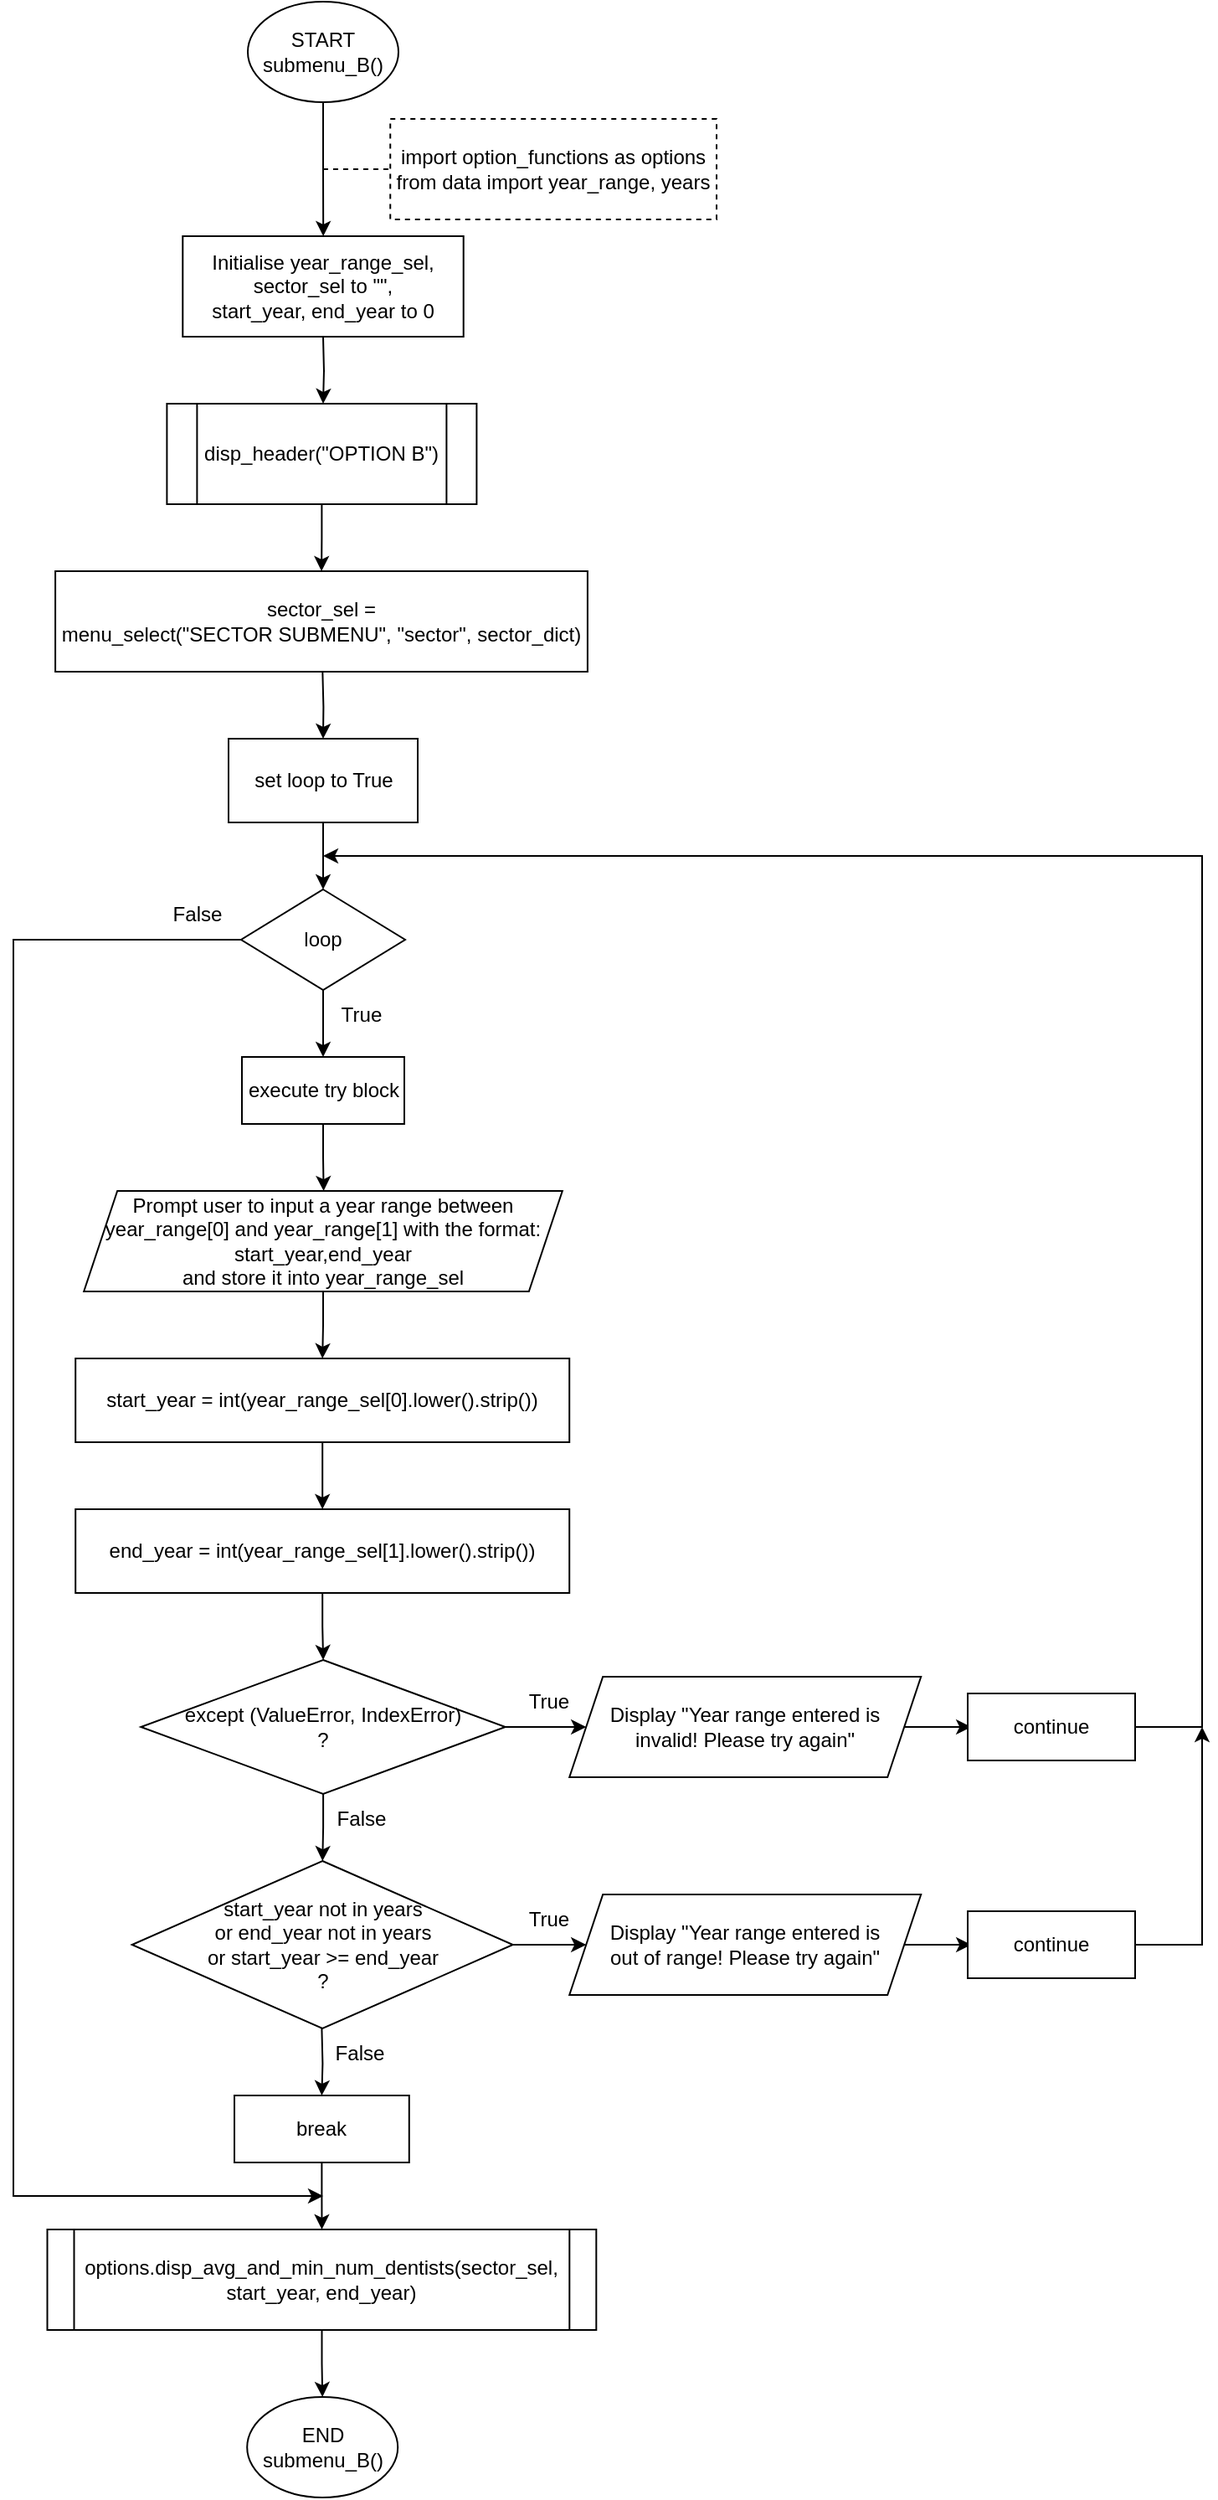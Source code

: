 <mxfile version="20.7.4" type="github">
  <diagram id="cnmpXG4j4oixxMg7yirP" name="Page-1">
    <mxGraphModel dx="616" dy="573" grid="1" gridSize="10" guides="1" tooltips="1" connect="1" arrows="1" fold="1" page="1" pageScale="1" pageWidth="850" pageHeight="1100" math="0" shadow="0">
      <root>
        <mxCell id="0" />
        <mxCell id="1" parent="0" />
        <mxCell id="Wt7Fl3WcNKR1P980c0bw-1" value="" style="edgeStyle=orthogonalEdgeStyle;rounded=0;orthogonalLoop=1;jettySize=auto;html=1;" parent="1" source="Wt7Fl3WcNKR1P980c0bw-2" edge="1">
          <mxGeometry relative="1" as="geometry">
            <mxPoint x="215.1" y="140" as="targetPoint" />
          </mxGeometry>
        </mxCell>
        <mxCell id="Wt7Fl3WcNKR1P980c0bw-2" value="START&lt;br&gt;submenu_B()" style="ellipse;whiteSpace=wrap;html=1;rounded=0;" parent="1" vertex="1">
          <mxGeometry x="170" width="90" height="60" as="geometry" />
        </mxCell>
        <mxCell id="Wt7Fl3WcNKR1P980c0bw-3" value="&lt;div&gt;import option_functions as options&lt;/div&gt;&lt;div&gt;from data import year_range, years&lt;/div&gt;" style="rounded=0;whiteSpace=wrap;html=1;glass=0;dashed=1;" parent="1" vertex="1">
          <mxGeometry x="255.12" y="70" width="194.88" height="60" as="geometry" />
        </mxCell>
        <mxCell id="Wt7Fl3WcNKR1P980c0bw-4" value="" style="endArrow=none;dashed=1;html=1;rounded=0;strokeColor=default;entryX=0;entryY=0.5;entryDx=0;entryDy=0;" parent="1" target="Wt7Fl3WcNKR1P980c0bw-3" edge="1">
          <mxGeometry width="50" height="50" relative="1" as="geometry">
            <mxPoint x="215" y="100" as="sourcePoint" />
            <mxPoint x="407.12" y="320" as="targetPoint" />
          </mxGeometry>
        </mxCell>
        <mxCell id="Wt7Fl3WcNKR1P980c0bw-56" value="" style="edgeStyle=orthogonalEdgeStyle;rounded=0;orthogonalLoop=1;jettySize=auto;html=1;" parent="1" edge="1">
          <mxGeometry relative="1" as="geometry">
            <mxPoint x="215" y="200" as="sourcePoint" />
            <mxPoint x="215" y="240" as="targetPoint" />
          </mxGeometry>
        </mxCell>
        <mxCell id="Wt7Fl3WcNKR1P980c0bw-8" value="" style="edgeStyle=orthogonalEdgeStyle;rounded=0;orthogonalLoop=1;jettySize=auto;html=1;" parent="1" target="Wt7Fl3WcNKR1P980c0bw-10" edge="1">
          <mxGeometry relative="1" as="geometry">
            <mxPoint x="214.667" y="400" as="sourcePoint" />
          </mxGeometry>
        </mxCell>
        <mxCell id="Wt7Fl3WcNKR1P980c0bw-9" value="" style="edgeStyle=orthogonalEdgeStyle;rounded=0;orthogonalLoop=1;jettySize=auto;html=1;" parent="1" source="Wt7Fl3WcNKR1P980c0bw-10" target="Wt7Fl3WcNKR1P980c0bw-13" edge="1">
          <mxGeometry relative="1" as="geometry" />
        </mxCell>
        <mxCell id="Wt7Fl3WcNKR1P980c0bw-10" value="set loop to True" style="rounded=0;whiteSpace=wrap;html=1;" parent="1" vertex="1">
          <mxGeometry x="158.5" y="440" width="113" height="50" as="geometry" />
        </mxCell>
        <mxCell id="Wt7Fl3WcNKR1P980c0bw-11" value="" style="edgeStyle=orthogonalEdgeStyle;rounded=0;orthogonalLoop=1;jettySize=auto;html=1;" parent="1" source="Wt7Fl3WcNKR1P980c0bw-13" edge="1">
          <mxGeometry relative="1" as="geometry">
            <mxPoint x="215" y="630" as="targetPoint" />
          </mxGeometry>
        </mxCell>
        <mxCell id="Wt7Fl3WcNKR1P980c0bw-60" style="edgeStyle=orthogonalEdgeStyle;rounded=0;orthogonalLoop=1;jettySize=auto;html=1;exitX=0;exitY=0.5;exitDx=0;exitDy=0;" parent="1" source="Wt7Fl3WcNKR1P980c0bw-13" edge="1">
          <mxGeometry relative="1" as="geometry">
            <mxPoint x="215" y="1310" as="targetPoint" />
            <Array as="points">
              <mxPoint x="30" y="560" />
            </Array>
          </mxGeometry>
        </mxCell>
        <mxCell id="Wt7Fl3WcNKR1P980c0bw-13" value="loop" style="rhombus;whiteSpace=wrap;html=1;rounded=0;" parent="1" vertex="1">
          <mxGeometry x="166" y="530" width="98" height="60" as="geometry" />
        </mxCell>
        <mxCell id="Wt7Fl3WcNKR1P980c0bw-14" value="True" style="text;html=1;strokeColor=none;fillColor=none;align=center;verticalAlign=middle;whiteSpace=wrap;rounded=0;fontFamily=Helvetica;fontSize=12.1;" parent="1" vertex="1">
          <mxGeometry x="208" y="590" width="60" height="30" as="geometry" />
        </mxCell>
        <mxCell id="Wt7Fl3WcNKR1P980c0bw-15" value="False" style="text;html=1;strokeColor=none;fillColor=none;align=center;verticalAlign=middle;whiteSpace=wrap;rounded=0;fontFamily=Helvetica;fontSize=12.1;" parent="1" vertex="1">
          <mxGeometry x="110" y="530" width="60" height="30" as="geometry" />
        </mxCell>
        <mxCell id="Wt7Fl3WcNKR1P980c0bw-16" value="" style="edgeStyle=orthogonalEdgeStyle;rounded=0;orthogonalLoop=1;jettySize=auto;html=1;" parent="1" source="Wt7Fl3WcNKR1P980c0bw-17" edge="1">
          <mxGeometry relative="1" as="geometry">
            <mxPoint x="215.3" y="710" as="targetPoint" />
          </mxGeometry>
        </mxCell>
        <mxCell id="Wt7Fl3WcNKR1P980c0bw-17" value="execute try block" style="rounded=0;whiteSpace=wrap;html=1;" parent="1" vertex="1">
          <mxGeometry x="166.5" y="630" width="97" height="40" as="geometry" />
        </mxCell>
        <mxCell id="Wt7Fl3WcNKR1P980c0bw-19" value="" style="edgeStyle=orthogonalEdgeStyle;rounded=0;orthogonalLoop=1;jettySize=auto;html=1;" parent="1" source="Wt7Fl3WcNKR1P980c0bw-21" target="Wt7Fl3WcNKR1P980c0bw-24" edge="1">
          <mxGeometry relative="1" as="geometry" />
        </mxCell>
        <mxCell id="Wt7Fl3WcNKR1P980c0bw-20" value="" style="edgeStyle=orthogonalEdgeStyle;rounded=0;orthogonalLoop=1;jettySize=auto;html=1;" parent="1" source="Wt7Fl3WcNKR1P980c0bw-21" target="Wt7Fl3WcNKR1P980c0bw-31" edge="1">
          <mxGeometry relative="1" as="geometry" />
        </mxCell>
        <mxCell id="Wt7Fl3WcNKR1P980c0bw-21" value="except (ValueError, IndexError)&lt;br&gt;?" style="rhombus;whiteSpace=wrap;html=1;" parent="1" vertex="1">
          <mxGeometry x="106.15" y="990" width="217.7" height="80" as="geometry" />
        </mxCell>
        <mxCell id="Wt7Fl3WcNKR1P980c0bw-48" value="" style="edgeStyle=orthogonalEdgeStyle;rounded=0;orthogonalLoop=1;jettySize=auto;html=1;" parent="1" source="Wt7Fl3WcNKR1P980c0bw-22" target="Wt7Fl3WcNKR1P980c0bw-47" edge="1">
          <mxGeometry relative="1" as="geometry" />
        </mxCell>
        <mxCell id="Wt7Fl3WcNKR1P980c0bw-22" value="Prompt user to input a year range between year_range[0] and year_range[1] with the format: start_year,end_year &lt;br&gt;and store it into year_range_sel" style="shape=parallelogram;perimeter=parallelogramPerimeter;whiteSpace=wrap;html=1;fixedSize=1;" parent="1" vertex="1">
          <mxGeometry x="72.09" y="710" width="285.82" height="60" as="geometry" />
        </mxCell>
        <mxCell id="Wt7Fl3WcNKR1P980c0bw-23" value="" style="edgeStyle=orthogonalEdgeStyle;rounded=0;orthogonalLoop=1;jettySize=auto;html=1;" parent="1" source="Wt7Fl3WcNKR1P980c0bw-24" edge="1">
          <mxGeometry relative="1" as="geometry">
            <mxPoint x="602.1" y="1030" as="targetPoint" />
          </mxGeometry>
        </mxCell>
        <mxCell id="Wt7Fl3WcNKR1P980c0bw-24" value="Display &quot;Year range entered is&lt;br style=&quot;border-color: var(--border-color);&quot;&gt;invalid! Please try again&quot;" style="shape=parallelogram;perimeter=parallelogramPerimeter;whiteSpace=wrap;html=1;fixedSize=1;" parent="1" vertex="1">
          <mxGeometry x="362.1" y="1000" width="210" height="60" as="geometry" />
        </mxCell>
        <mxCell id="Wt7Fl3WcNKR1P980c0bw-27" value="True" style="text;html=1;strokeColor=none;fillColor=none;align=center;verticalAlign=middle;whiteSpace=wrap;rounded=0;" parent="1" vertex="1">
          <mxGeometry x="320" y="1000" width="60" height="30" as="geometry" />
        </mxCell>
        <mxCell id="Wt7Fl3WcNKR1P980c0bw-57" style="edgeStyle=orthogonalEdgeStyle;rounded=0;orthogonalLoop=1;jettySize=auto;html=1;exitX=1;exitY=0.5;exitDx=0;exitDy=0;" parent="1" source="Wt7Fl3WcNKR1P980c0bw-29" edge="1">
          <mxGeometry relative="1" as="geometry">
            <mxPoint x="215" y="510" as="targetPoint" />
            <Array as="points">
              <mxPoint x="740" y="1030" />
              <mxPoint x="740" y="510" />
            </Array>
          </mxGeometry>
        </mxCell>
        <mxCell id="Wt7Fl3WcNKR1P980c0bw-29" value="continue" style="rounded=0;whiteSpace=wrap;html=1;" parent="1" vertex="1">
          <mxGeometry x="600.0" y="1010" width="100" height="40" as="geometry" />
        </mxCell>
        <mxCell id="Wt7Fl3WcNKR1P980c0bw-53" value="" style="edgeStyle=orthogonalEdgeStyle;rounded=0;orthogonalLoop=1;jettySize=auto;html=1;" parent="1" source="Wt7Fl3WcNKR1P980c0bw-31" target="Wt7Fl3WcNKR1P980c0bw-33" edge="1">
          <mxGeometry relative="1" as="geometry" />
        </mxCell>
        <mxCell id="Wt7Fl3WcNKR1P980c0bw-31" value="start_year not in years &lt;br&gt;or end_year not in years &lt;br&gt;or start_year &amp;gt;= end_year&lt;br&gt;?" style="rhombus;whiteSpace=wrap;html=1;" parent="1" vertex="1">
          <mxGeometry x="100.85" y="1110" width="227.5" height="100" as="geometry" />
        </mxCell>
        <mxCell id="Wt7Fl3WcNKR1P980c0bw-32" value="" style="edgeStyle=orthogonalEdgeStyle;rounded=0;orthogonalLoop=1;jettySize=auto;html=1;" parent="1" source="Wt7Fl3WcNKR1P980c0bw-33" edge="1">
          <mxGeometry relative="1" as="geometry">
            <mxPoint x="602.1" y="1160" as="targetPoint" />
          </mxGeometry>
        </mxCell>
        <mxCell id="Wt7Fl3WcNKR1P980c0bw-33" value="Display &quot;Year range entered is &lt;br&gt;out of range! Please try again&quot;" style="shape=parallelogram;perimeter=parallelogramPerimeter;whiteSpace=wrap;html=1;fixedSize=1;" parent="1" vertex="1">
          <mxGeometry x="362.1" y="1130" width="210" height="60" as="geometry" />
        </mxCell>
        <mxCell id="Wt7Fl3WcNKR1P980c0bw-58" style="edgeStyle=orthogonalEdgeStyle;rounded=0;orthogonalLoop=1;jettySize=auto;html=1;exitX=1;exitY=0.5;exitDx=0;exitDy=0;" parent="1" source="Wt7Fl3WcNKR1P980c0bw-37" edge="1">
          <mxGeometry relative="1" as="geometry">
            <mxPoint x="740" y="1030" as="targetPoint" />
            <Array as="points">
              <mxPoint x="740" y="1160" />
              <mxPoint x="740" y="1030" />
            </Array>
          </mxGeometry>
        </mxCell>
        <mxCell id="Wt7Fl3WcNKR1P980c0bw-37" value="continue" style="rounded=0;whiteSpace=wrap;html=1;" parent="1" vertex="1">
          <mxGeometry x="600.0" y="1140" width="100" height="40" as="geometry" />
        </mxCell>
        <mxCell id="Wt7Fl3WcNKR1P980c0bw-38" value="True" style="text;html=1;strokeColor=none;fillColor=none;align=center;verticalAlign=middle;whiteSpace=wrap;rounded=0;" parent="1" vertex="1">
          <mxGeometry x="320" y="1130" width="60" height="30" as="geometry" />
        </mxCell>
        <mxCell id="Wt7Fl3WcNKR1P980c0bw-39" value="False" style="text;html=1;strokeColor=none;fillColor=none;align=center;verticalAlign=middle;whiteSpace=wrap;rounded=0;fontFamily=Helvetica;fontSize=12.1;" parent="1" vertex="1">
          <mxGeometry x="208" y="1070" width="60" height="30" as="geometry" />
        </mxCell>
        <mxCell id="Wt7Fl3WcNKR1P980c0bw-40" value="" style="edgeStyle=orthogonalEdgeStyle;rounded=0;orthogonalLoop=1;jettySize=auto;html=1;" parent="1" target="Wt7Fl3WcNKR1P980c0bw-42" edge="1">
          <mxGeometry relative="1" as="geometry">
            <mxPoint x="214.2" y="1210" as="sourcePoint" />
          </mxGeometry>
        </mxCell>
        <mxCell id="Wt7Fl3WcNKR1P980c0bw-61" value="" style="edgeStyle=orthogonalEdgeStyle;rounded=0;orthogonalLoop=1;jettySize=auto;html=1;" parent="1" source="Wt7Fl3WcNKR1P980c0bw-42" target="Wt7Fl3WcNKR1P980c0bw-45" edge="1">
          <mxGeometry relative="1" as="geometry" />
        </mxCell>
        <mxCell id="Wt7Fl3WcNKR1P980c0bw-42" value="break" style="whiteSpace=wrap;html=1;" parent="1" vertex="1">
          <mxGeometry x="162.01" y="1250" width="104.38" height="40" as="geometry" />
        </mxCell>
        <mxCell id="Wt7Fl3WcNKR1P980c0bw-43" value="False" style="text;html=1;strokeColor=none;fillColor=none;align=center;verticalAlign=middle;whiteSpace=wrap;rounded=0;fontFamily=Helvetica;fontSize=12.1;" parent="1" vertex="1">
          <mxGeometry x="207.2" y="1210" width="60" height="30" as="geometry" />
        </mxCell>
        <mxCell id="Wt7Fl3WcNKR1P980c0bw-44" value="" style="edgeStyle=orthogonalEdgeStyle;rounded=0;orthogonalLoop=1;jettySize=auto;html=1;" parent="1" source="Wt7Fl3WcNKR1P980c0bw-45" target="Wt7Fl3WcNKR1P980c0bw-46" edge="1">
          <mxGeometry relative="1" as="geometry" />
        </mxCell>
        <mxCell id="Wt7Fl3WcNKR1P980c0bw-45" value="options.disp_avg_and_min_num_dentists(sector_sel, start_year, end_year)" style="shape=process;whiteSpace=wrap;html=1;backgroundOutline=1;size=0.049;" parent="1" vertex="1">
          <mxGeometry x="50.25" y="1330" width="327.9" height="60" as="geometry" />
        </mxCell>
        <mxCell id="Wt7Fl3WcNKR1P980c0bw-46" value="END&lt;br&gt;submenu_B()" style="ellipse;whiteSpace=wrap;html=1;rounded=0;" parent="1" vertex="1">
          <mxGeometry x="169.6" y="1430" width="90" height="60" as="geometry" />
        </mxCell>
        <mxCell id="Wt7Fl3WcNKR1P980c0bw-50" value="" style="edgeStyle=orthogonalEdgeStyle;rounded=0;orthogonalLoop=1;jettySize=auto;html=1;" parent="1" source="Wt7Fl3WcNKR1P980c0bw-47" target="Wt7Fl3WcNKR1P980c0bw-49" edge="1">
          <mxGeometry relative="1" as="geometry" />
        </mxCell>
        <mxCell id="Wt7Fl3WcNKR1P980c0bw-47" value="start_year = int(year_range_sel[0].lower().strip())" style="whiteSpace=wrap;html=1;" parent="1" vertex="1">
          <mxGeometry x="67.1" y="810" width="295" height="50" as="geometry" />
        </mxCell>
        <mxCell id="Wt7Fl3WcNKR1P980c0bw-51" value="" style="edgeStyle=orthogonalEdgeStyle;rounded=0;orthogonalLoop=1;jettySize=auto;html=1;" parent="1" source="Wt7Fl3WcNKR1P980c0bw-49" target="Wt7Fl3WcNKR1P980c0bw-21" edge="1">
          <mxGeometry relative="1" as="geometry" />
        </mxCell>
        <mxCell id="Wt7Fl3WcNKR1P980c0bw-49" value="end_year = int(year_range_sel[1].lower().strip())" style="whiteSpace=wrap;html=1;" parent="1" vertex="1">
          <mxGeometry x="67.1" y="900" width="295" height="50" as="geometry" />
        </mxCell>
        <mxCell id="Wt7Fl3WcNKR1P980c0bw-62" value="Initialise year_range_sel, sector_sel to &quot;&quot;, &lt;br&gt;start_year, end_year to 0" style="rounded=0;whiteSpace=wrap;html=1;" parent="1" vertex="1">
          <mxGeometry x="131.15" y="140" width="167.7" height="60" as="geometry" />
        </mxCell>
        <mxCell id="Wt7Fl3WcNKR1P980c0bw-63" value="sector_sel = &lt;br&gt;menu_select(&quot;SECTOR SUBMENU&quot;, &quot;sector&quot;, sector_dict)" style="rounded=0;whiteSpace=wrap;html=1;" parent="1" vertex="1">
          <mxGeometry x="55.05" y="340" width="317.9" height="60" as="geometry" />
        </mxCell>
        <mxCell id="Wt7Fl3WcNKR1P980c0bw-65" value="" style="edgeStyle=orthogonalEdgeStyle;rounded=0;orthogonalLoop=1;jettySize=auto;html=1;" parent="1" source="Wt7Fl3WcNKR1P980c0bw-64" target="Wt7Fl3WcNKR1P980c0bw-63" edge="1">
          <mxGeometry relative="1" as="geometry" />
        </mxCell>
        <mxCell id="Wt7Fl3WcNKR1P980c0bw-64" value="disp_header(&quot;OPTION B&quot;)" style="shape=process;whiteSpace=wrap;html=1;backgroundOutline=1;size=0.095;" parent="1" vertex="1">
          <mxGeometry x="121.7" y="240" width="185" height="60" as="geometry" />
        </mxCell>
      </root>
    </mxGraphModel>
  </diagram>
</mxfile>
